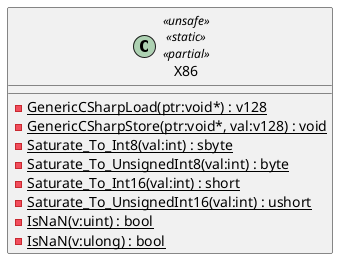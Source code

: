 @startuml
class X86 <<unsafe>> <<static>> <<partial>> {
    - {static} GenericCSharpLoad(ptr:void*) : v128
    - {static} GenericCSharpStore(ptr:void*, val:v128) : void
    - {static} Saturate_To_Int8(val:int) : sbyte
    - {static} Saturate_To_UnsignedInt8(val:int) : byte
    - {static} Saturate_To_Int16(val:int) : short
    - {static} Saturate_To_UnsignedInt16(val:int) : ushort
    - {static} IsNaN(v:uint) : bool
    - {static} IsNaN(v:ulong) : bool
}
@enduml
